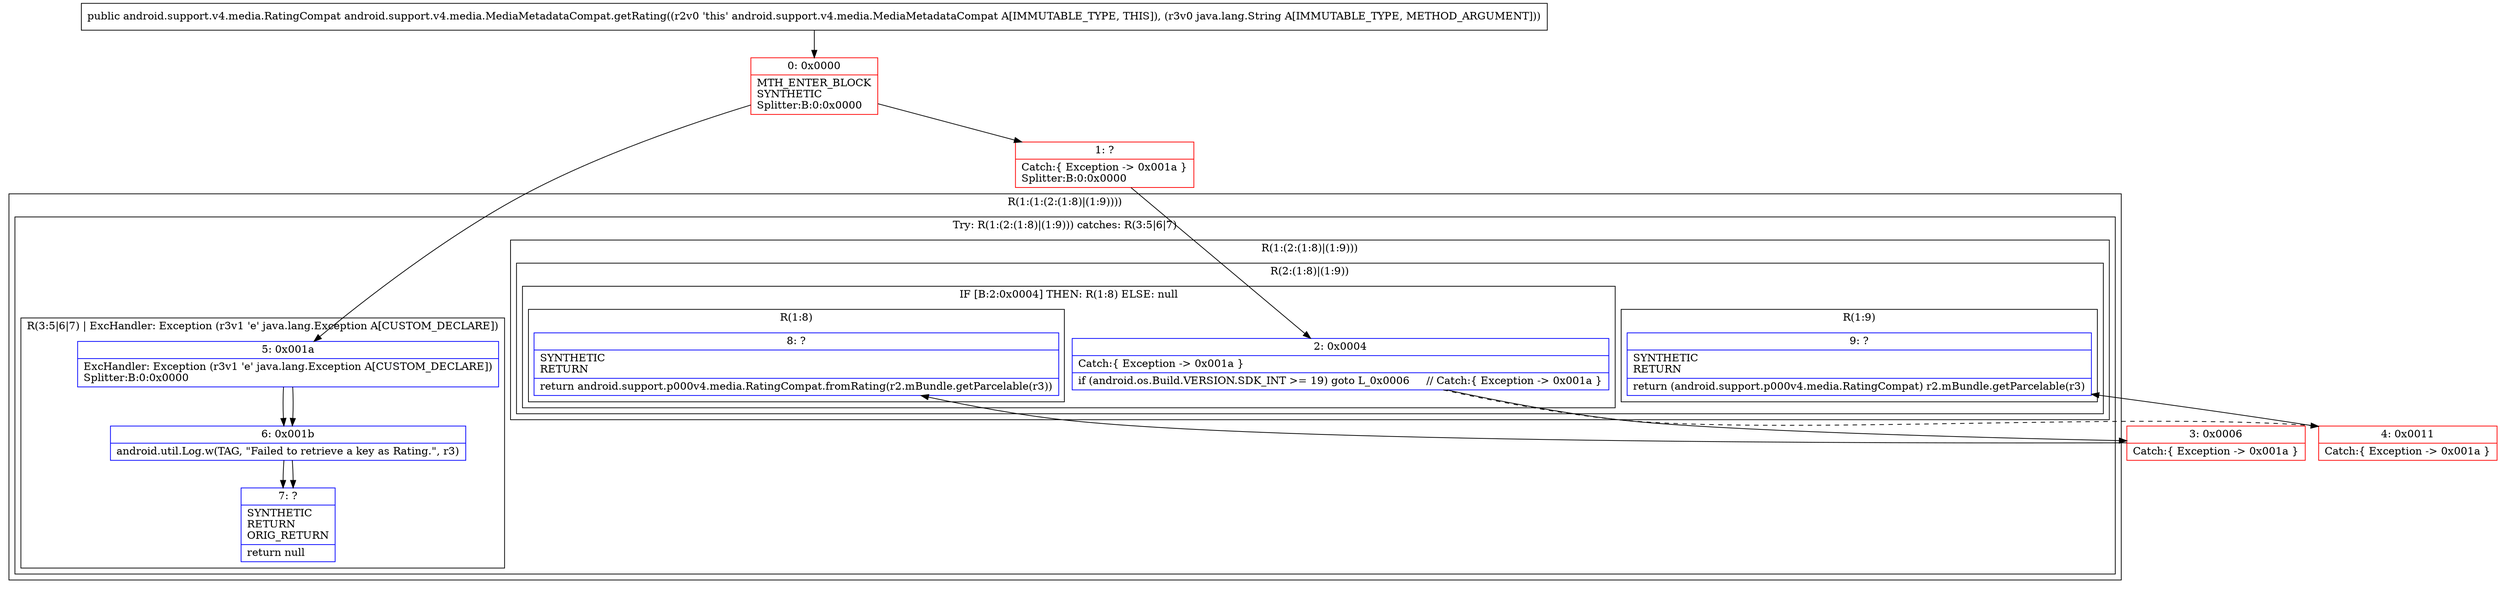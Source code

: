 digraph "CFG forandroid.support.v4.media.MediaMetadataCompat.getRating(Ljava\/lang\/String;)Landroid\/support\/v4\/media\/RatingCompat;" {
subgraph cluster_Region_1044308247 {
label = "R(1:(1:(2:(1:8)|(1:9))))";
node [shape=record,color=blue];
subgraph cluster_TryCatchRegion_1538603379 {
label = "Try: R(1:(2:(1:8)|(1:9))) catches: R(3:5|6|7)";
node [shape=record,color=blue];
subgraph cluster_Region_365455834 {
label = "R(1:(2:(1:8)|(1:9)))";
node [shape=record,color=blue];
subgraph cluster_Region_212336928 {
label = "R(2:(1:8)|(1:9))";
node [shape=record,color=blue];
subgraph cluster_IfRegion_1171750907 {
label = "IF [B:2:0x0004] THEN: R(1:8) ELSE: null";
node [shape=record,color=blue];
Node_2 [shape=record,label="{2\:\ 0x0004|Catch:\{ Exception \-\> 0x001a \}\l|if (android.os.Build.VERSION.SDK_INT \>= 19) goto L_0x0006     \/\/ Catch:\{ Exception \-\> 0x001a \}\l}"];
subgraph cluster_Region_937146515 {
label = "R(1:8)";
node [shape=record,color=blue];
Node_8 [shape=record,label="{8\:\ ?|SYNTHETIC\lRETURN\l|return android.support.p000v4.media.RatingCompat.fromRating(r2.mBundle.getParcelable(r3))\l}"];
}
}
subgraph cluster_Region_1636536587 {
label = "R(1:9)";
node [shape=record,color=blue];
Node_9 [shape=record,label="{9\:\ ?|SYNTHETIC\lRETURN\l|return (android.support.p000v4.media.RatingCompat) r2.mBundle.getParcelable(r3)\l}"];
}
}
}
subgraph cluster_Region_770063643 {
label = "R(3:5|6|7) | ExcHandler: Exception (r3v1 'e' java.lang.Exception A[CUSTOM_DECLARE])\l";
node [shape=record,color=blue];
Node_5 [shape=record,label="{5\:\ 0x001a|ExcHandler: Exception (r3v1 'e' java.lang.Exception A[CUSTOM_DECLARE])\lSplitter:B:0:0x0000\l}"];
Node_6 [shape=record,label="{6\:\ 0x001b|android.util.Log.w(TAG, \"Failed to retrieve a key as Rating.\", r3)\l}"];
Node_7 [shape=record,label="{7\:\ ?|SYNTHETIC\lRETURN\lORIG_RETURN\l|return null\l}"];
}
}
}
subgraph cluster_Region_770063643 {
label = "R(3:5|6|7) | ExcHandler: Exception (r3v1 'e' java.lang.Exception A[CUSTOM_DECLARE])\l";
node [shape=record,color=blue];
Node_5 [shape=record,label="{5\:\ 0x001a|ExcHandler: Exception (r3v1 'e' java.lang.Exception A[CUSTOM_DECLARE])\lSplitter:B:0:0x0000\l}"];
Node_6 [shape=record,label="{6\:\ 0x001b|android.util.Log.w(TAG, \"Failed to retrieve a key as Rating.\", r3)\l}"];
Node_7 [shape=record,label="{7\:\ ?|SYNTHETIC\lRETURN\lORIG_RETURN\l|return null\l}"];
}
Node_0 [shape=record,color=red,label="{0\:\ 0x0000|MTH_ENTER_BLOCK\lSYNTHETIC\lSplitter:B:0:0x0000\l}"];
Node_1 [shape=record,color=red,label="{1\:\ ?|Catch:\{ Exception \-\> 0x001a \}\lSplitter:B:0:0x0000\l}"];
Node_3 [shape=record,color=red,label="{3\:\ 0x0006|Catch:\{ Exception \-\> 0x001a \}\l}"];
Node_4 [shape=record,color=red,label="{4\:\ 0x0011|Catch:\{ Exception \-\> 0x001a \}\l}"];
MethodNode[shape=record,label="{public android.support.v4.media.RatingCompat android.support.v4.media.MediaMetadataCompat.getRating((r2v0 'this' android.support.v4.media.MediaMetadataCompat A[IMMUTABLE_TYPE, THIS]), (r3v0 java.lang.String A[IMMUTABLE_TYPE, METHOD_ARGUMENT])) }"];
MethodNode -> Node_0;
Node_2 -> Node_3;
Node_2 -> Node_4[style=dashed];
Node_5 -> Node_6;
Node_6 -> Node_7;
Node_5 -> Node_6;
Node_6 -> Node_7;
Node_0 -> Node_1;
Node_0 -> Node_5;
Node_1 -> Node_2;
Node_3 -> Node_8;
Node_4 -> Node_9;
}

